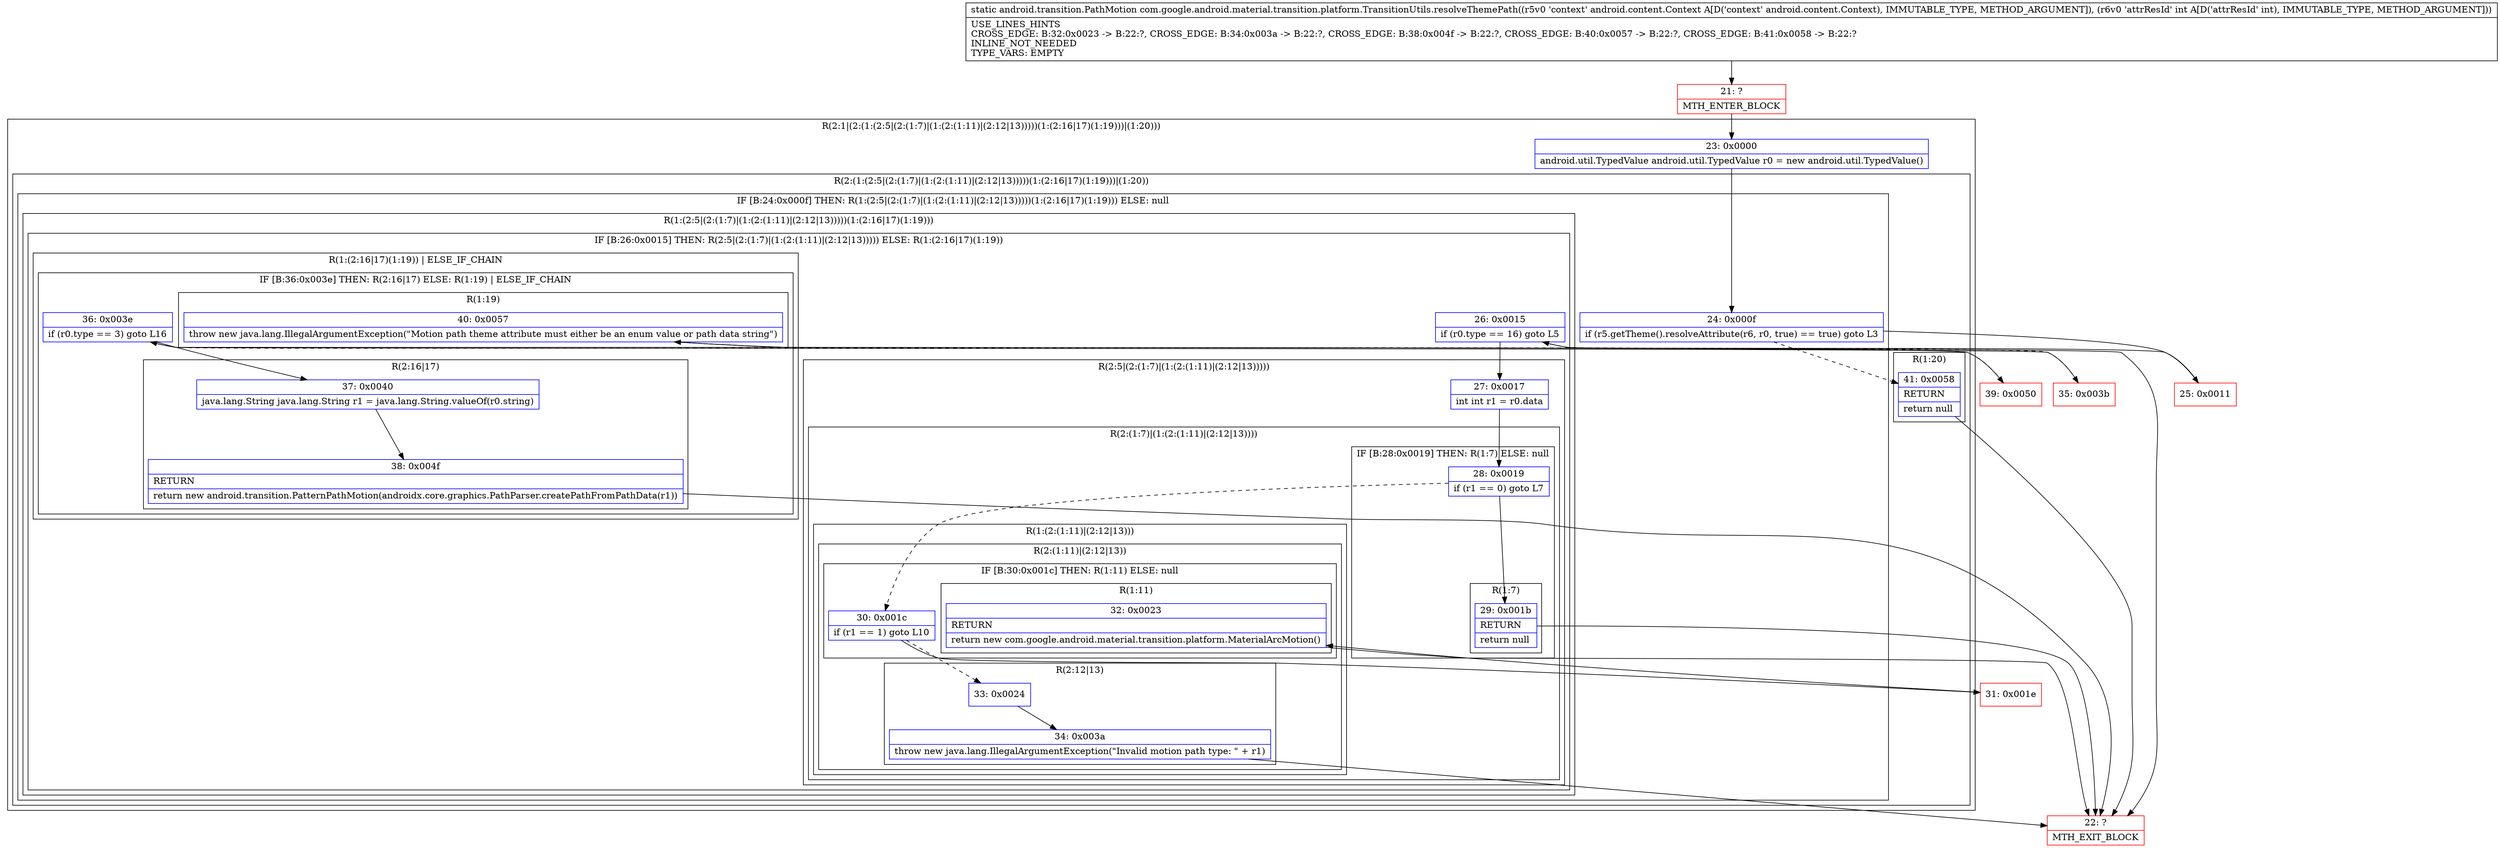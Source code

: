 digraph "CFG forcom.google.android.material.transition.platform.TransitionUtils.resolveThemePath(Landroid\/content\/Context;I)Landroid\/transition\/PathMotion;" {
subgraph cluster_Region_1387830163 {
label = "R(2:1|(2:(1:(2:5|(2:(1:7)|(1:(2:(1:11)|(2:12|13)))))(1:(2:16|17)(1:19)))|(1:20)))";
node [shape=record,color=blue];
Node_23 [shape=record,label="{23\:\ 0x0000|android.util.TypedValue android.util.TypedValue r0 = new android.util.TypedValue()\l}"];
subgraph cluster_Region_1078168823 {
label = "R(2:(1:(2:5|(2:(1:7)|(1:(2:(1:11)|(2:12|13)))))(1:(2:16|17)(1:19)))|(1:20))";
node [shape=record,color=blue];
subgraph cluster_IfRegion_1740712930 {
label = "IF [B:24:0x000f] THEN: R(1:(2:5|(2:(1:7)|(1:(2:(1:11)|(2:12|13)))))(1:(2:16|17)(1:19))) ELSE: null";
node [shape=record,color=blue];
Node_24 [shape=record,label="{24\:\ 0x000f|if (r5.getTheme().resolveAttribute(r6, r0, true) == true) goto L3\l}"];
subgraph cluster_Region_1172258165 {
label = "R(1:(2:5|(2:(1:7)|(1:(2:(1:11)|(2:12|13)))))(1:(2:16|17)(1:19)))";
node [shape=record,color=blue];
subgraph cluster_IfRegion_946859571 {
label = "IF [B:26:0x0015] THEN: R(2:5|(2:(1:7)|(1:(2:(1:11)|(2:12|13))))) ELSE: R(1:(2:16|17)(1:19))";
node [shape=record,color=blue];
Node_26 [shape=record,label="{26\:\ 0x0015|if (r0.type == 16) goto L5\l}"];
subgraph cluster_Region_406406665 {
label = "R(2:5|(2:(1:7)|(1:(2:(1:11)|(2:12|13)))))";
node [shape=record,color=blue];
Node_27 [shape=record,label="{27\:\ 0x0017|int int r1 = r0.data\l}"];
subgraph cluster_Region_807635401 {
label = "R(2:(1:7)|(1:(2:(1:11)|(2:12|13))))";
node [shape=record,color=blue];
subgraph cluster_IfRegion_660796124 {
label = "IF [B:28:0x0019] THEN: R(1:7) ELSE: null";
node [shape=record,color=blue];
Node_28 [shape=record,label="{28\:\ 0x0019|if (r1 == 0) goto L7\l}"];
subgraph cluster_Region_311279624 {
label = "R(1:7)";
node [shape=record,color=blue];
Node_29 [shape=record,label="{29\:\ 0x001b|RETURN\l|return null\l}"];
}
}
subgraph cluster_Region_1316344474 {
label = "R(1:(2:(1:11)|(2:12|13)))";
node [shape=record,color=blue];
subgraph cluster_Region_1920821940 {
label = "R(2:(1:11)|(2:12|13))";
node [shape=record,color=blue];
subgraph cluster_IfRegion_1966731575 {
label = "IF [B:30:0x001c] THEN: R(1:11) ELSE: null";
node [shape=record,color=blue];
Node_30 [shape=record,label="{30\:\ 0x001c|if (r1 == 1) goto L10\l}"];
subgraph cluster_Region_1589434611 {
label = "R(1:11)";
node [shape=record,color=blue];
Node_32 [shape=record,label="{32\:\ 0x0023|RETURN\l|return new com.google.android.material.transition.platform.MaterialArcMotion()\l}"];
}
}
subgraph cluster_Region_573694668 {
label = "R(2:12|13)";
node [shape=record,color=blue];
Node_33 [shape=record,label="{33\:\ 0x0024}"];
Node_34 [shape=record,label="{34\:\ 0x003a|throw new java.lang.IllegalArgumentException(\"Invalid motion path type: \" + r1)\l}"];
}
}
}
}
}
subgraph cluster_Region_575528620 {
label = "R(1:(2:16|17)(1:19)) | ELSE_IF_CHAIN\l";
node [shape=record,color=blue];
subgraph cluster_IfRegion_239809182 {
label = "IF [B:36:0x003e] THEN: R(2:16|17) ELSE: R(1:19) | ELSE_IF_CHAIN\l";
node [shape=record,color=blue];
Node_36 [shape=record,label="{36\:\ 0x003e|if (r0.type == 3) goto L16\l}"];
subgraph cluster_Region_1622902414 {
label = "R(2:16|17)";
node [shape=record,color=blue];
Node_37 [shape=record,label="{37\:\ 0x0040|java.lang.String java.lang.String r1 = java.lang.String.valueOf(r0.string)\l}"];
Node_38 [shape=record,label="{38\:\ 0x004f|RETURN\l|return new android.transition.PatternPathMotion(androidx.core.graphics.PathParser.createPathFromPathData(r1))\l}"];
}
subgraph cluster_Region_1120680317 {
label = "R(1:19)";
node [shape=record,color=blue];
Node_40 [shape=record,label="{40\:\ 0x0057|throw new java.lang.IllegalArgumentException(\"Motion path theme attribute must either be an enum value or path data string\")\l}"];
}
}
}
}
}
}
subgraph cluster_Region_1543361370 {
label = "R(1:20)";
node [shape=record,color=blue];
Node_41 [shape=record,label="{41\:\ 0x0058|RETURN\l|return null\l}"];
}
}
}
Node_21 [shape=record,color=red,label="{21\:\ ?|MTH_ENTER_BLOCK\l}"];
Node_25 [shape=record,color=red,label="{25\:\ 0x0011}"];
Node_22 [shape=record,color=red,label="{22\:\ ?|MTH_EXIT_BLOCK\l}"];
Node_31 [shape=record,color=red,label="{31\:\ 0x001e}"];
Node_35 [shape=record,color=red,label="{35\:\ 0x003b}"];
Node_39 [shape=record,color=red,label="{39\:\ 0x0050}"];
MethodNode[shape=record,label="{static android.transition.PathMotion com.google.android.material.transition.platform.TransitionUtils.resolveThemePath((r5v0 'context' android.content.Context A[D('context' android.content.Context), IMMUTABLE_TYPE, METHOD_ARGUMENT]), (r6v0 'attrResId' int A[D('attrResId' int), IMMUTABLE_TYPE, METHOD_ARGUMENT]))  | USE_LINES_HINTS\lCROSS_EDGE: B:32:0x0023 \-\> B:22:?, CROSS_EDGE: B:34:0x003a \-\> B:22:?, CROSS_EDGE: B:38:0x004f \-\> B:22:?, CROSS_EDGE: B:40:0x0057 \-\> B:22:?, CROSS_EDGE: B:41:0x0058 \-\> B:22:?\lINLINE_NOT_NEEDED\lTYPE_VARS: EMPTY\l}"];
MethodNode -> Node_21;Node_23 -> Node_24;
Node_24 -> Node_25;
Node_24 -> Node_41[style=dashed];
Node_26 -> Node_27;
Node_26 -> Node_35[style=dashed];
Node_27 -> Node_28;
Node_28 -> Node_29;
Node_28 -> Node_30[style=dashed];
Node_29 -> Node_22;
Node_30 -> Node_31;
Node_30 -> Node_33[style=dashed];
Node_32 -> Node_22;
Node_33 -> Node_34;
Node_34 -> Node_22;
Node_36 -> Node_37;
Node_36 -> Node_39[style=dashed];
Node_37 -> Node_38;
Node_38 -> Node_22;
Node_40 -> Node_22;
Node_41 -> Node_22;
Node_21 -> Node_23;
Node_25 -> Node_26;
Node_31 -> Node_32;
Node_35 -> Node_36;
Node_39 -> Node_40;
}

